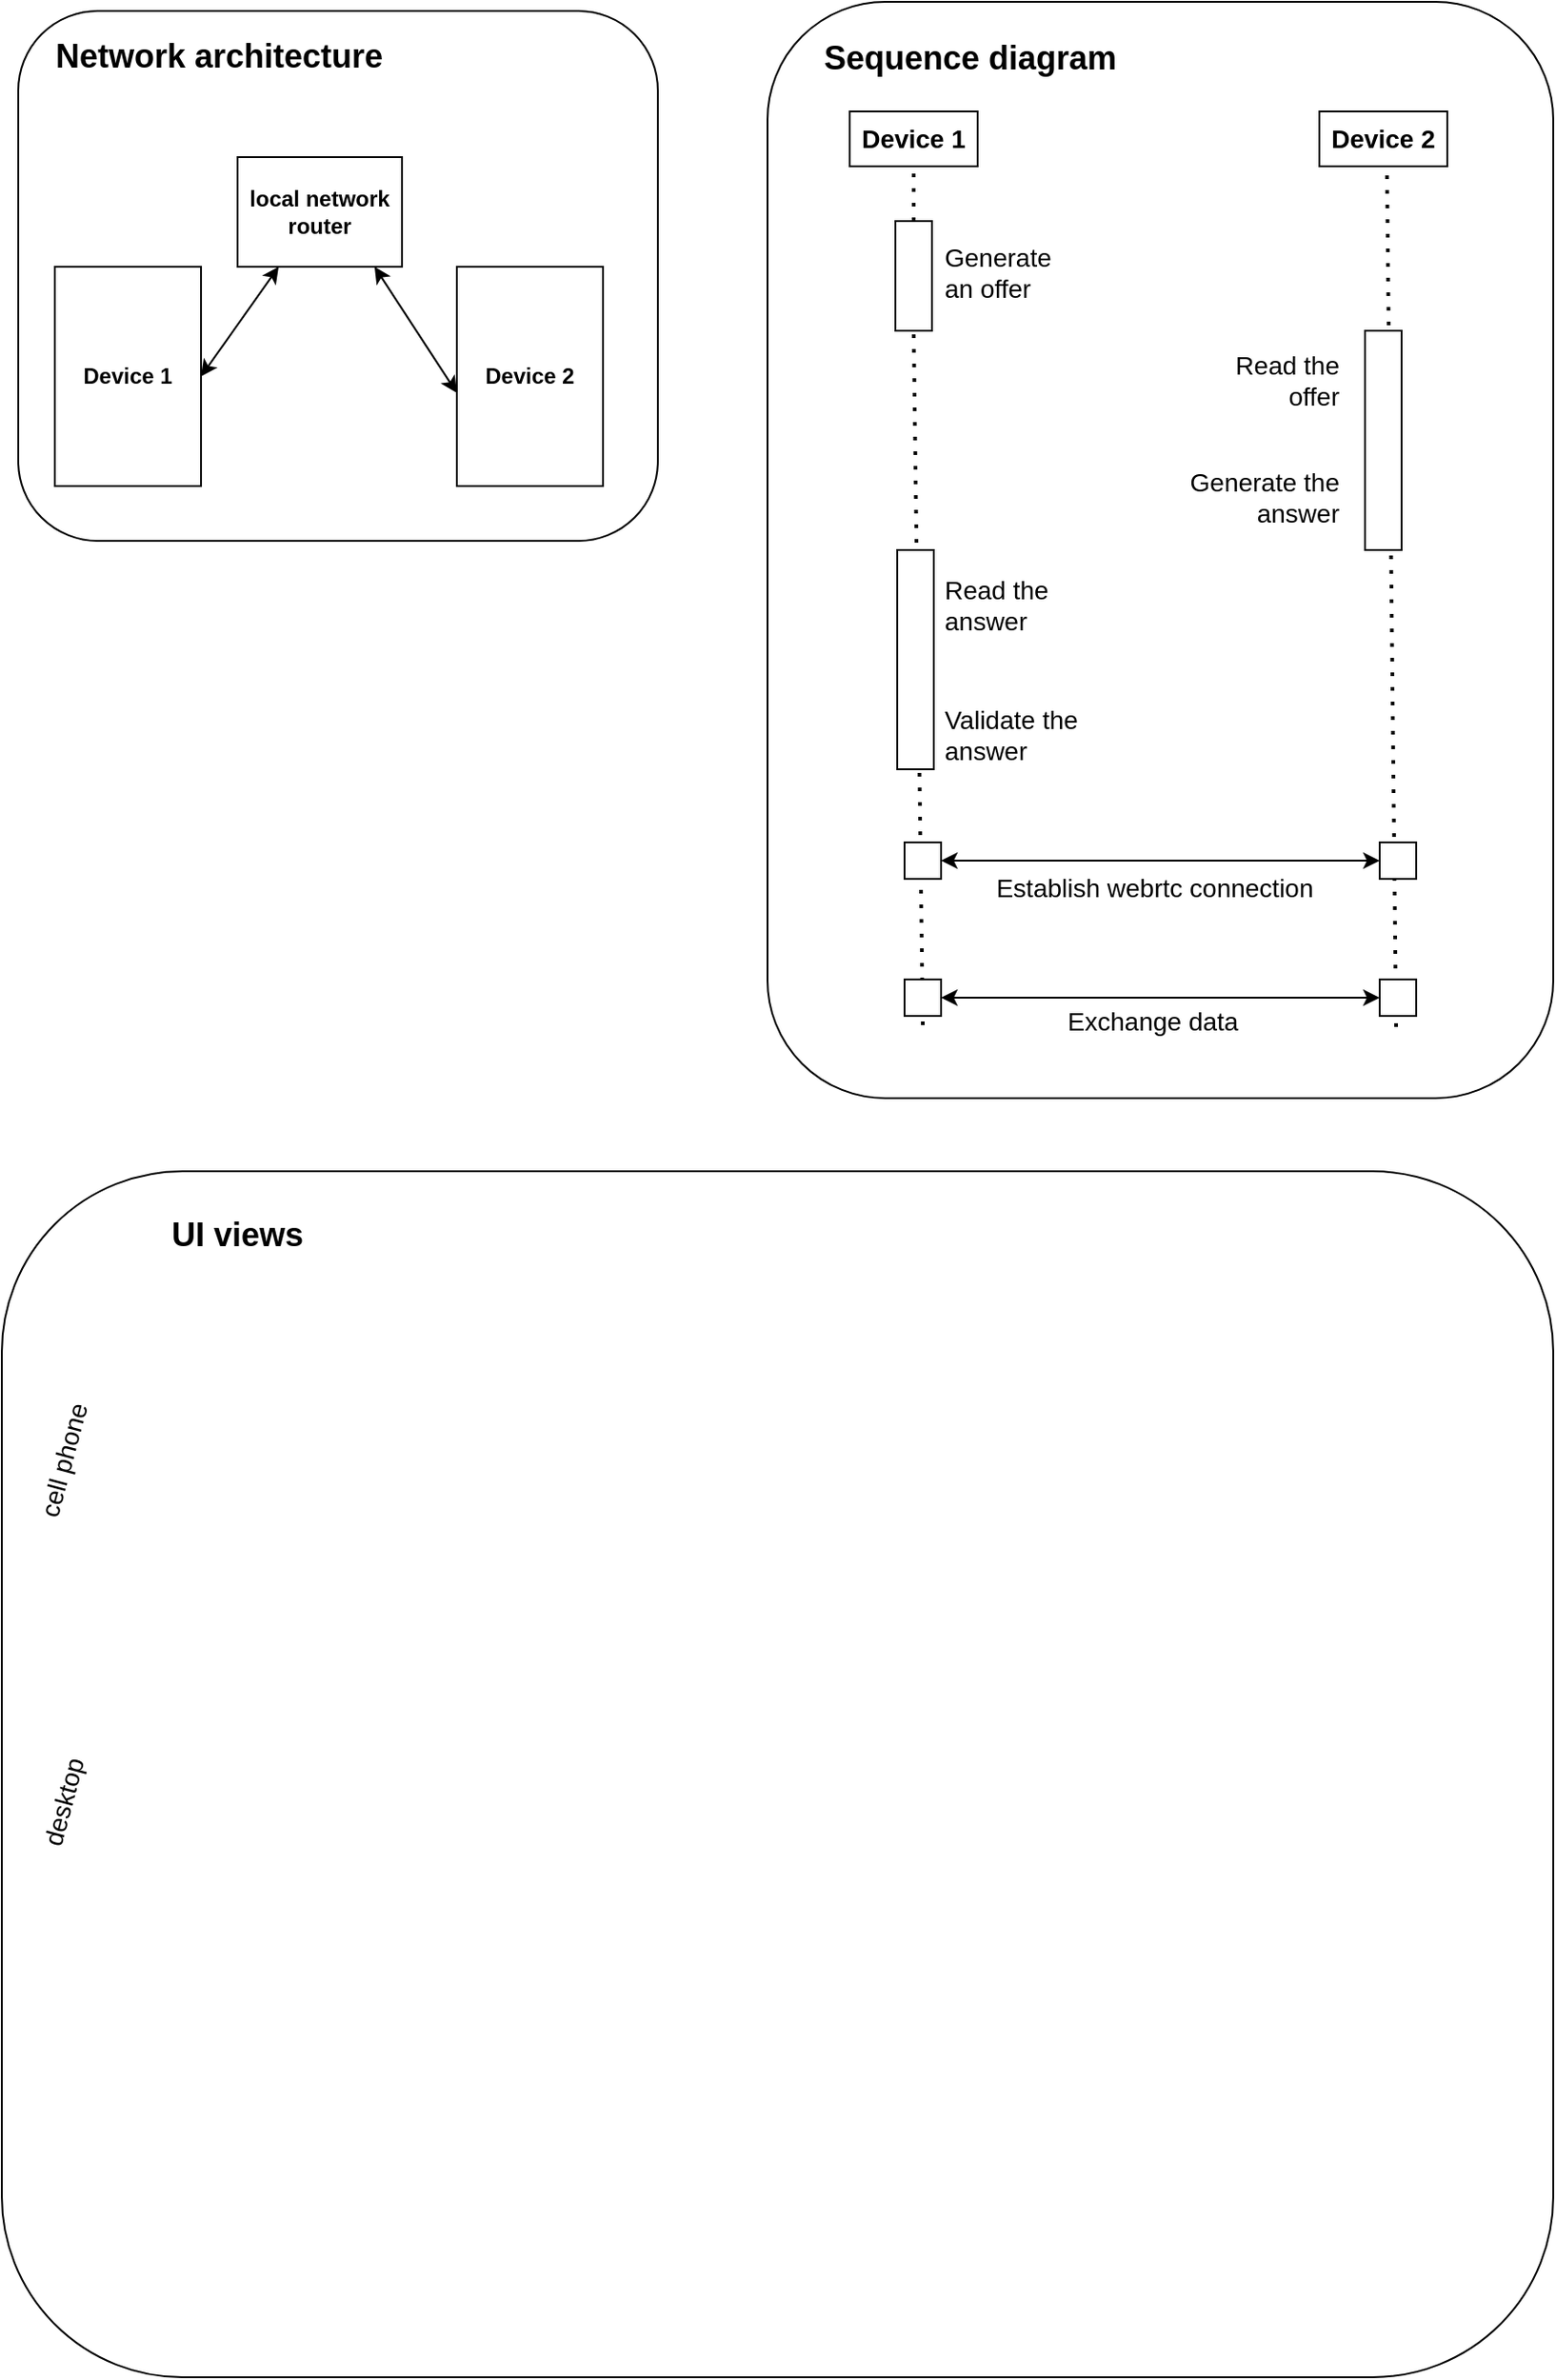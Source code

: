 <mxfile compressed="false" version="20.5.1" type="device">
  <diagram id="VFbVUWrsZ2V6rb6_U9qG" name="Página-1">
    <mxGraphModel dx="1422" dy="1968" grid="1" gridSize="10" guides="1" tooltips="1" connect="1" arrows="1" fold="1" page="1" pageScale="1" pageWidth="827" pageHeight="1169" math="0" shadow="0">
      <root>
        <mxCell id="0" />
        <mxCell id="1" parent="0" />
        <mxCell id="r-bFqb8O_0HvYzLk_7Pw-3" value="" style="rounded=1;whiteSpace=wrap;html=1;" vertex="1" parent="1">
          <mxGeometry x="80" y="-215" width="350" height="290" as="geometry" />
        </mxCell>
        <mxCell id="r-bFqb8O_0HvYzLk_7Pw-5" value="&lt;b&gt;Device 1&lt;/b&gt;" style="rounded=0;whiteSpace=wrap;html=1;" vertex="1" parent="1">
          <mxGeometry x="100" y="-75" width="80" height="120" as="geometry" />
        </mxCell>
        <mxCell id="r-bFqb8O_0HvYzLk_7Pw-7" value="&lt;b&gt;local network&lt;br&gt;router&lt;/b&gt;" style="rounded=0;whiteSpace=wrap;html=1;" vertex="1" parent="1">
          <mxGeometry x="200" y="-135" width="90" height="60" as="geometry" />
        </mxCell>
        <mxCell id="r-bFqb8O_0HvYzLk_7Pw-8" value="&lt;b&gt;Device 2&lt;/b&gt;" style="rounded=0;whiteSpace=wrap;html=1;" vertex="1" parent="1">
          <mxGeometry x="320" y="-75" width="80" height="120" as="geometry" />
        </mxCell>
        <mxCell id="r-bFqb8O_0HvYzLk_7Pw-9" value="" style="endArrow=classic;startArrow=classic;html=1;rounded=0;exitX=1;exitY=0.5;exitDx=0;exitDy=0;entryX=0.25;entryY=1;entryDx=0;entryDy=0;" edge="1" parent="1" source="r-bFqb8O_0HvYzLk_7Pw-5" target="r-bFqb8O_0HvYzLk_7Pw-7">
          <mxGeometry width="50" height="50" relative="1" as="geometry">
            <mxPoint x="180" y="-35" as="sourcePoint" />
            <mxPoint x="230" y="-85" as="targetPoint" />
          </mxGeometry>
        </mxCell>
        <mxCell id="r-bFqb8O_0HvYzLk_7Pw-10" value="" style="endArrow=classic;startArrow=classic;html=1;rounded=0;exitX=0;exitY=0.575;exitDx=0;exitDy=0;entryX=0.833;entryY=1;entryDx=0;entryDy=0;entryPerimeter=0;exitPerimeter=0;" edge="1" parent="1" source="r-bFqb8O_0HvYzLk_7Pw-8" target="r-bFqb8O_0HvYzLk_7Pw-7">
          <mxGeometry width="50" height="50" relative="1" as="geometry">
            <mxPoint x="160" y="-15" as="sourcePoint" />
            <mxPoint x="220" y="-135" as="targetPoint" />
          </mxGeometry>
        </mxCell>
        <mxCell id="r-bFqb8O_0HvYzLk_7Pw-11" value="&lt;b&gt;&lt;font style=&quot;font-size: 18px;&quot;&gt;Network architecture&lt;/font&gt;&lt;/b&gt;" style="text;html=1;strokeColor=none;fillColor=none;align=center;verticalAlign=middle;whiteSpace=wrap;rounded=0;" vertex="1" parent="1">
          <mxGeometry x="90" y="-205" width="200" height="30" as="geometry" />
        </mxCell>
        <mxCell id="r-bFqb8O_0HvYzLk_7Pw-12" value="" style="rounded=1;whiteSpace=wrap;html=1;" vertex="1" parent="1">
          <mxGeometry x="71" y="420" width="849" height="660" as="geometry" />
        </mxCell>
        <mxCell id="r-bFqb8O_0HvYzLk_7Pw-13" value="&lt;b&gt;&lt;font style=&quot;font-size: 18px;&quot;&gt;UI views&lt;/font&gt;&lt;/b&gt;" style="text;html=1;strokeColor=none;fillColor=none;align=center;verticalAlign=middle;whiteSpace=wrap;rounded=0;" vertex="1" parent="1">
          <mxGeometry x="100" y="440" width="200" height="30" as="geometry" />
        </mxCell>
        <mxCell id="r-bFqb8O_0HvYzLk_7Pw-39" value="" style="rounded=1;whiteSpace=wrap;html=1;fontSize=8;" vertex="1" parent="1">
          <mxGeometry x="490" y="-220" width="430" height="600" as="geometry" />
        </mxCell>
        <mxCell id="r-bFqb8O_0HvYzLk_7Pw-40" value="&lt;b&gt;&lt;font style=&quot;font-size: 18px;&quot;&gt;Sequence diagram&lt;/font&gt;&lt;/b&gt;" style="text;html=1;strokeColor=none;fillColor=none;align=center;verticalAlign=middle;whiteSpace=wrap;rounded=0;" vertex="1" parent="1">
          <mxGeometry x="501" y="-204" width="200" height="30" as="geometry" />
        </mxCell>
        <mxCell id="r-bFqb8O_0HvYzLk_7Pw-41" value="&lt;font style=&quot;font-size: 14px;&quot;&gt;&lt;b&gt;Device 1&lt;/b&gt;&lt;/font&gt;" style="rounded=0;whiteSpace=wrap;html=1;fontSize=8;" vertex="1" parent="1">
          <mxGeometry x="535" y="-160" width="70" height="30" as="geometry" />
        </mxCell>
        <mxCell id="r-bFqb8O_0HvYzLk_7Pw-42" value="&lt;font style=&quot;font-size: 14px;&quot;&gt;&lt;b&gt;Device 2&lt;/b&gt;&lt;/font&gt;" style="rounded=0;whiteSpace=wrap;html=1;fontSize=8;" vertex="1" parent="1">
          <mxGeometry x="792" y="-160" width="70" height="30" as="geometry" />
        </mxCell>
        <mxCell id="r-bFqb8O_0HvYzLk_7Pw-43" value="" style="endArrow=none;dashed=1;html=1;dashPattern=1 3;strokeWidth=2;rounded=0;fontSize=14;entryX=0.5;entryY=1;entryDx=0;entryDy=0;startArrow=none;" edge="1" parent="1" source="r-bFqb8O_0HvYzLk_7Pw-45" target="r-bFqb8O_0HvYzLk_7Pw-41">
          <mxGeometry width="50" height="50" relative="1" as="geometry">
            <mxPoint x="575" y="340" as="sourcePoint" />
            <mxPoint x="325" y="-140" as="targetPoint" />
          </mxGeometry>
        </mxCell>
        <mxCell id="r-bFqb8O_0HvYzLk_7Pw-44" value="" style="endArrow=none;dashed=1;html=1;dashPattern=1 3;strokeWidth=2;rounded=0;fontSize=14;entryX=0.5;entryY=1;entryDx=0;entryDy=0;" edge="1" parent="1">
          <mxGeometry width="50" height="50" relative="1" as="geometry">
            <mxPoint x="834" y="341" as="sourcePoint" />
            <mxPoint x="829" y="-129" as="targetPoint" />
          </mxGeometry>
        </mxCell>
        <mxCell id="r-bFqb8O_0HvYzLk_7Pw-45" value="" style="rounded=0;whiteSpace=wrap;html=1;fontSize=14;" vertex="1" parent="1">
          <mxGeometry x="560" y="-100" width="20" height="60" as="geometry" />
        </mxCell>
        <mxCell id="r-bFqb8O_0HvYzLk_7Pw-46" value="" style="endArrow=none;dashed=1;html=1;dashPattern=1 3;strokeWidth=2;rounded=0;fontSize=14;entryX=0.5;entryY=1;entryDx=0;entryDy=0;" edge="1" parent="1" target="r-bFqb8O_0HvYzLk_7Pw-45">
          <mxGeometry width="50" height="50" relative="1" as="geometry">
            <mxPoint x="575" y="340" as="sourcePoint" />
            <mxPoint x="570" y="-130" as="targetPoint" />
          </mxGeometry>
        </mxCell>
        <mxCell id="r-bFqb8O_0HvYzLk_7Pw-47" value="Generate an offer" style="text;html=1;strokeColor=none;fillColor=none;align=left;verticalAlign=middle;whiteSpace=wrap;rounded=0;fontSize=14;" vertex="1" parent="1">
          <mxGeometry x="585" y="-87" width="60" height="30" as="geometry" />
        </mxCell>
        <mxCell id="r-bFqb8O_0HvYzLk_7Pw-49" value="" style="rounded=0;whiteSpace=wrap;html=1;fontSize=14;" vertex="1" parent="1">
          <mxGeometry x="817" y="-40" width="20" height="120" as="geometry" />
        </mxCell>
        <mxCell id="r-bFqb8O_0HvYzLk_7Pw-55" value="Read the offer" style="text;html=1;strokeColor=none;fillColor=none;align=right;verticalAlign=middle;whiteSpace=wrap;rounded=0;fontSize=14;" vertex="1" parent="1">
          <mxGeometry x="745" y="-28" width="60" height="30" as="geometry" />
        </mxCell>
        <mxCell id="r-bFqb8O_0HvYzLk_7Pw-56" value="Generate the answer" style="text;html=1;strokeColor=none;fillColor=none;align=right;verticalAlign=middle;whiteSpace=wrap;rounded=0;fontSize=14;" vertex="1" parent="1">
          <mxGeometry x="715" y="36" width="90" height="30" as="geometry" />
        </mxCell>
        <mxCell id="r-bFqb8O_0HvYzLk_7Pw-57" value="" style="rounded=0;whiteSpace=wrap;html=1;fontSize=14;" vertex="1" parent="1">
          <mxGeometry x="561" y="80" width="20" height="120" as="geometry" />
        </mxCell>
        <mxCell id="r-bFqb8O_0HvYzLk_7Pw-58" value="Read the answer" style="text;html=1;strokeColor=none;fillColor=none;align=left;verticalAlign=middle;whiteSpace=wrap;rounded=0;fontSize=14;" vertex="1" parent="1">
          <mxGeometry x="585" y="95" width="60" height="30" as="geometry" />
        </mxCell>
        <mxCell id="r-bFqb8O_0HvYzLk_7Pw-59" value="" style="rounded=0;whiteSpace=wrap;html=1;fontSize=14;" vertex="1" parent="1">
          <mxGeometry x="565" y="240" width="20" height="20" as="geometry" />
        </mxCell>
        <mxCell id="r-bFqb8O_0HvYzLk_7Pw-64" value="Validate the answer" style="text;html=1;strokeColor=none;fillColor=none;align=left;verticalAlign=middle;whiteSpace=wrap;rounded=0;fontSize=14;" vertex="1" parent="1">
          <mxGeometry x="585" y="166" width="90" height="30" as="geometry" />
        </mxCell>
        <mxCell id="r-bFqb8O_0HvYzLk_7Pw-65" value="" style="rounded=0;whiteSpace=wrap;html=1;fontSize=14;" vertex="1" parent="1">
          <mxGeometry x="825" y="240" width="20" height="20" as="geometry" />
        </mxCell>
        <mxCell id="r-bFqb8O_0HvYzLk_7Pw-66" value="" style="endArrow=classic;startArrow=classic;html=1;rounded=0;fontSize=14;entryX=0;entryY=0.5;entryDx=0;entryDy=0;exitX=1;exitY=0.5;exitDx=0;exitDy=0;" edge="1" parent="1" source="r-bFqb8O_0HvYzLk_7Pw-59" target="r-bFqb8O_0HvYzLk_7Pw-65">
          <mxGeometry width="50" height="50" relative="1" as="geometry">
            <mxPoint x="275" as="sourcePoint" />
            <mxPoint x="325" y="-50" as="targetPoint" />
          </mxGeometry>
        </mxCell>
        <mxCell id="r-bFqb8O_0HvYzLk_7Pw-67" value="Establish webrtc connection" style="text;html=1;strokeColor=none;fillColor=none;align=center;verticalAlign=middle;whiteSpace=wrap;rounded=0;fontSize=14;" vertex="1" parent="1">
          <mxGeometry x="612" y="250" width="180" height="30" as="geometry" />
        </mxCell>
        <mxCell id="r-bFqb8O_0HvYzLk_7Pw-68" value="" style="rounded=0;whiteSpace=wrap;html=1;fontSize=14;" vertex="1" parent="1">
          <mxGeometry x="565" y="315" width="20" height="20" as="geometry" />
        </mxCell>
        <mxCell id="r-bFqb8O_0HvYzLk_7Pw-69" value="" style="rounded=0;whiteSpace=wrap;html=1;fontSize=14;" vertex="1" parent="1">
          <mxGeometry x="825" y="315" width="20" height="20" as="geometry" />
        </mxCell>
        <mxCell id="r-bFqb8O_0HvYzLk_7Pw-70" value="" style="endArrow=classic;startArrow=classic;html=1;rounded=0;fontSize=14;entryX=0;entryY=0.5;entryDx=0;entryDy=0;exitX=1;exitY=0.5;exitDx=0;exitDy=0;" edge="1" parent="1" source="r-bFqb8O_0HvYzLk_7Pw-68" target="r-bFqb8O_0HvYzLk_7Pw-69">
          <mxGeometry width="50" height="50" relative="1" as="geometry">
            <mxPoint x="275" y="75" as="sourcePoint" />
            <mxPoint x="325" y="25" as="targetPoint" />
          </mxGeometry>
        </mxCell>
        <mxCell id="r-bFqb8O_0HvYzLk_7Pw-71" value="Exchange data" style="text;html=1;strokeColor=none;fillColor=none;align=center;verticalAlign=middle;whiteSpace=wrap;rounded=0;fontSize=14;" vertex="1" parent="1">
          <mxGeometry x="611" y="323" width="180" height="30" as="geometry" />
        </mxCell>
        <mxCell id="r-bFqb8O_0HvYzLk_7Pw-74" value="cell phone" style="text;html=1;strokeColor=none;fillColor=none;align=center;verticalAlign=middle;whiteSpace=wrap;rounded=0;fontSize=14;rotation=-75;" vertex="1" parent="1">
          <mxGeometry x="50" y="563" width="110" height="30" as="geometry" />
        </mxCell>
        <mxCell id="r-bFqb8O_0HvYzLk_7Pw-76" value="desktop" style="text;html=1;strokeColor=none;fillColor=none;align=center;verticalAlign=middle;whiteSpace=wrap;rounded=0;fontSize=14;rotation=-75;" vertex="1" parent="1">
          <mxGeometry x="50" y="750" width="110" height="30" as="geometry" />
        </mxCell>
      </root>
    </mxGraphModel>
  </diagram>
</mxfile>

